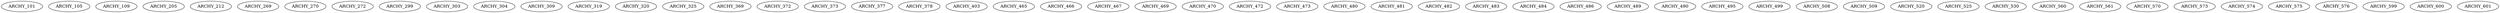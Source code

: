 digraph G {
    ARCHY_101;
    ARCHY_105;
    ARCHY_109;
    ARCHY_205;
    ARCHY_212;
    ARCHY_269;
    ARCHY_270;
    ARCHY_272;
    ARCHY_299;
    ARCHY_303;
    ARCHY_304;
    ARCHY_309;
    ARCHY_319;
    ARCHY_320;
    ARCHY_325;
    ARCHY_369;
    ARCHY_372;
    ARCHY_373;
    ARCHY_377;
    ARCHY_378;
    ARCHY_403;
    ARCHY_465;
    ARCHY_466;
    ARCHY_467;
    ARCHY_469;
    ARCHY_470;
    ARCHY_472;
    ARCHY_473;
    ARCHY_480;
    ARCHY_481;
    ARCHY_482;
    ARCHY_483;
    ARCHY_484;
    ARCHY_486;
    ARCHY_489;
    ARCHY_490;
    ARCHY_495;
    ARCHY_499;
    ARCHY_508;
    ARCHY_509;
    ARCHY_520;
    ARCHY_525;
    ARCHY_530;
    ARCHY_560;
    ARCHY_561;
    ARCHY_570;
    ARCHY_573;
    ARCHY_574;
    ARCHY_575;
    ARCHY_576;
    ARCHY_599;
    ARCHY_600;
    ARCHY_601;
}
